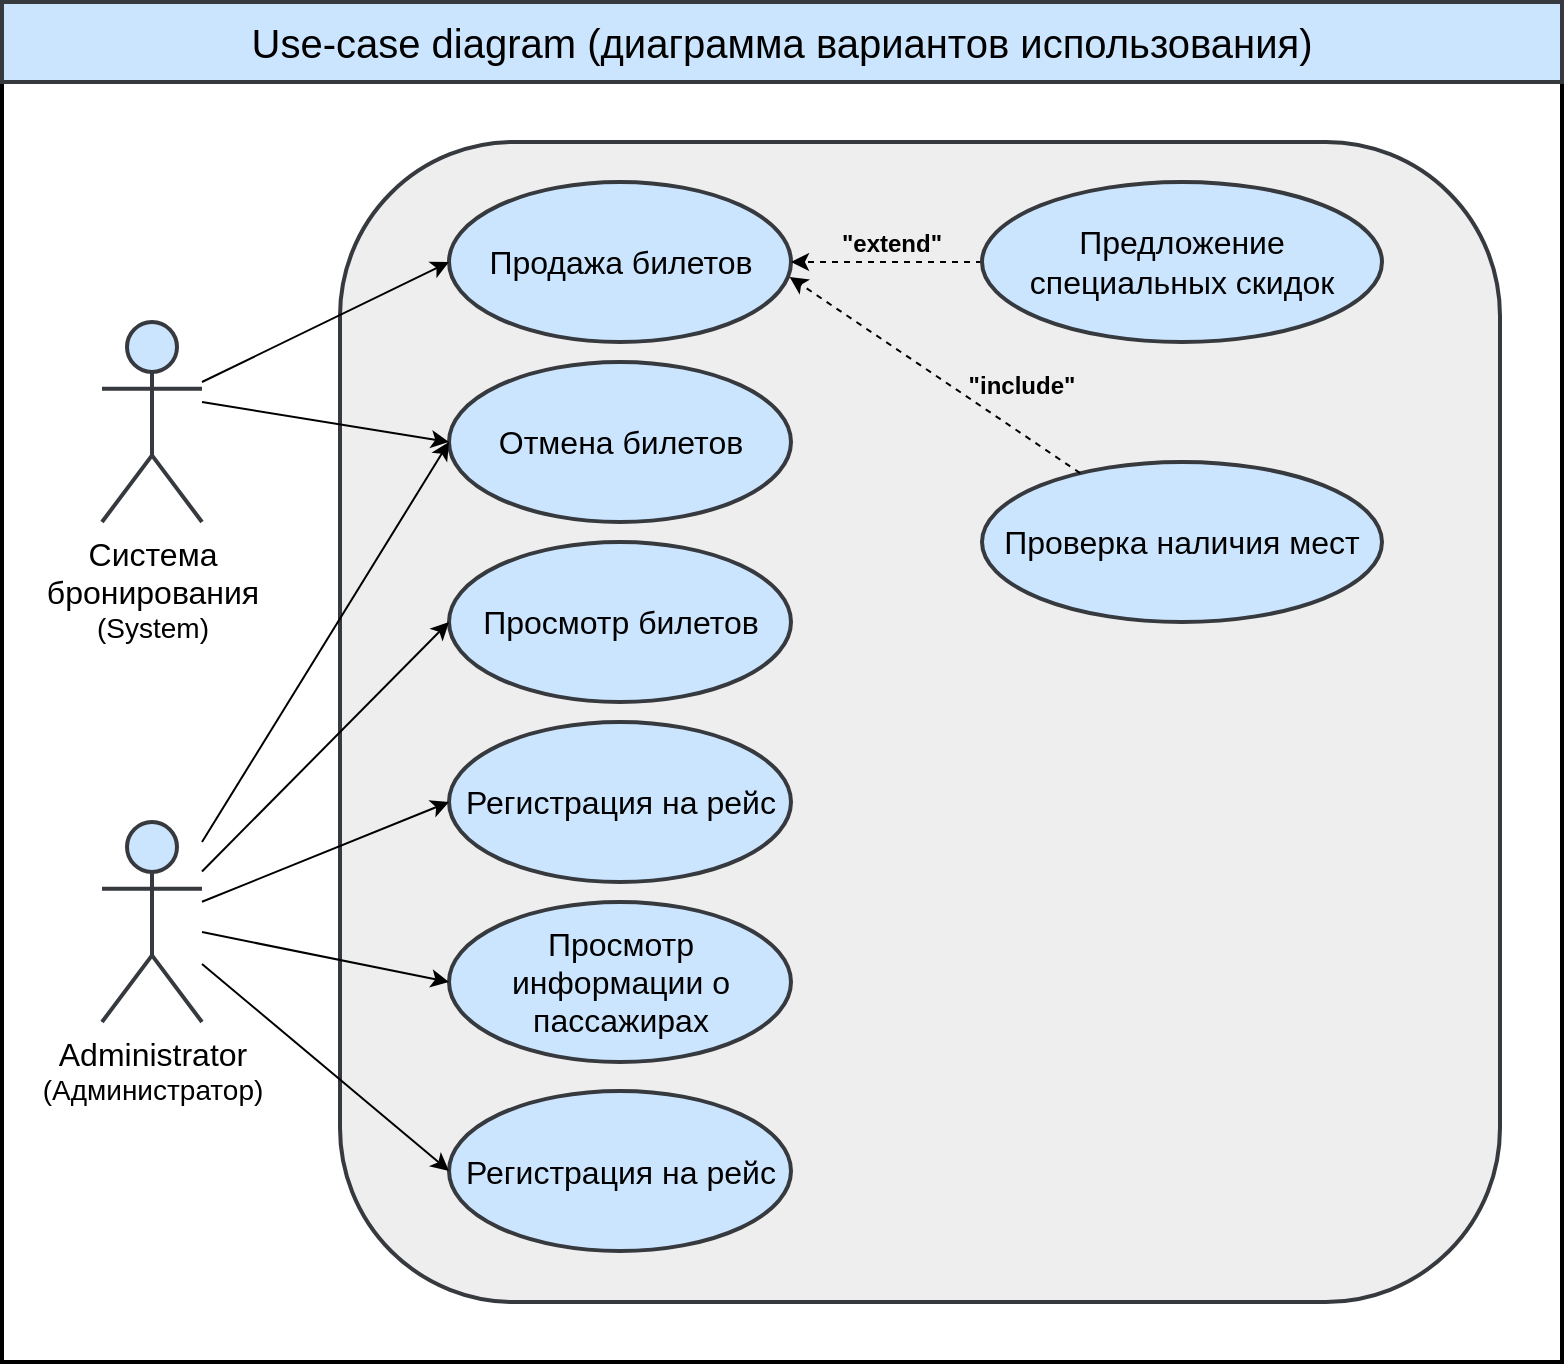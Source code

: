 <mxfile version="23.1.5" type="device">
  <diagram name="Use-case diagram" id="-hcLdymIl5YI1UWwQXHo">
    <mxGraphModel dx="2307" dy="866" grid="1" gridSize="10" guides="1" tooltips="1" connect="1" arrows="1" fold="1" page="1" pageScale="1" pageWidth="827" pageHeight="1169" math="0" shadow="0">
      <root>
        <mxCell id="0" />
        <mxCell id="1" parent="0" />
        <mxCell id="OODzUO_T71VTLAaAEDP0-20" value="" style="rounded=0;whiteSpace=wrap;html=1;fillColor=default;strokeWidth=2;movable=0;resizable=0;rotatable=0;deletable=0;editable=0;locked=1;connectable=0;" parent="1" vertex="1">
          <mxGeometry y="80" width="780" height="640" as="geometry" />
        </mxCell>
        <mxCell id="OODzUO_T71VTLAaAEDP0-21" value="" style="rounded=1;whiteSpace=wrap;html=1;strokeWidth=2;fillColor=#eeeeee;strokeColor=#36393d;" parent="1" vertex="1">
          <mxGeometry x="169" y="110" width="580" height="580" as="geometry" />
        </mxCell>
        <mxCell id="OODzUO_T71VTLAaAEDP0-1" value="&lt;font style=&quot;&quot;&gt;&lt;span style=&quot;font-size: 16px;&quot;&gt;Система &lt;br&gt;бронирования&lt;/span&gt;&lt;br style=&quot;border-color: var(--border-color);&quot;&gt;&lt;font style=&quot;font-size: 14px;&quot;&gt;(System)&lt;/font&gt;&lt;/font&gt;" style="shape=umlActor;verticalLabelPosition=bottom;verticalAlign=top;html=1;outlineConnect=0;fillColor=#cce5ff;strokeColor=#36393d;strokeWidth=2;" parent="1" vertex="1">
          <mxGeometry x="50" y="200" width="50" height="100" as="geometry" />
        </mxCell>
        <mxCell id="OODzUO_T71VTLAaAEDP0-4" value="&lt;font style=&quot;&quot;&gt;&lt;span style=&quot;font-size: 16px;&quot;&gt;Продажа билетов&lt;/span&gt;&lt;br&gt;&lt;/font&gt;" style="ellipse;whiteSpace=wrap;html=1;fillColor=#cce5ff;strokeColor=#36393d;strokeWidth=2;" parent="1" vertex="1">
          <mxGeometry x="223.5" y="130" width="171" height="80" as="geometry" />
        </mxCell>
        <mxCell id="OODzUO_T71VTLAaAEDP0-22" value="&lt;font style=&quot;font-size: 20px;&quot;&gt;Use-case diagram (диаграмма вариантов использования)&lt;/font&gt;" style="rounded=0;whiteSpace=wrap;html=1;fillColor=#cce5ff;strokeWidth=2;strokeColor=#36393d;" parent="1" vertex="1">
          <mxGeometry y="40" width="780" height="40" as="geometry" />
        </mxCell>
        <mxCell id="KhoYuqrmlgVew_wyf3ry-1" value="&lt;font style=&quot;&quot;&gt;&lt;span style=&quot;font-size: 16px;&quot;&gt;Administrator&lt;/span&gt;&lt;br style=&quot;border-color: var(--border-color);&quot;&gt;&lt;font style=&quot;font-size: 14px;&quot;&gt;(Администратор)&lt;/font&gt;&lt;/font&gt;" style="shape=umlActor;verticalLabelPosition=bottom;verticalAlign=top;html=1;outlineConnect=0;fillColor=#cce5ff;strokeColor=#36393d;strokeWidth=2;" parent="1" vertex="1">
          <mxGeometry x="50" y="450" width="50" height="100" as="geometry" />
        </mxCell>
        <mxCell id="KhoYuqrmlgVew_wyf3ry-2" value="&lt;font style=&quot;&quot;&gt;&lt;span style=&quot;font-size: 16px;&quot;&gt;Отмена билетов&lt;/span&gt;&lt;br&gt;&lt;/font&gt;" style="ellipse;whiteSpace=wrap;html=1;fillColor=#cce5ff;strokeColor=#36393d;strokeWidth=2;" parent="1" vertex="1">
          <mxGeometry x="223.5" y="220" width="171" height="80" as="geometry" />
        </mxCell>
        <mxCell id="KhoYuqrmlgVew_wyf3ry-3" value="&lt;font style=&quot;&quot;&gt;&lt;span style=&quot;font-size: 16px;&quot;&gt;Просмотр билетов&lt;/span&gt;&lt;br&gt;&lt;/font&gt;" style="ellipse;whiteSpace=wrap;html=1;fillColor=#cce5ff;strokeColor=#36393d;strokeWidth=2;" parent="1" vertex="1">
          <mxGeometry x="223.5" y="310" width="171" height="80" as="geometry" />
        </mxCell>
        <mxCell id="KhoYuqrmlgVew_wyf3ry-4" value="&lt;font style=&quot;&quot;&gt;&lt;span style=&quot;font-size: 16px;&quot;&gt;Регистрация на рейс&lt;/span&gt;&lt;br&gt;&lt;/font&gt;" style="ellipse;whiteSpace=wrap;html=1;fillColor=#cce5ff;strokeColor=#36393d;strokeWidth=2;" parent="1" vertex="1">
          <mxGeometry x="223.5" y="400" width="171" height="80" as="geometry" />
        </mxCell>
        <mxCell id="KhoYuqrmlgVew_wyf3ry-5" value="&lt;font style=&quot;&quot;&gt;&lt;span style=&quot;font-size: 16px;&quot;&gt;Просмотр информации о пассажирах&lt;/span&gt;&lt;br&gt;&lt;/font&gt;" style="ellipse;whiteSpace=wrap;html=1;fillColor=#cce5ff;strokeColor=#36393d;strokeWidth=2;" parent="1" vertex="1">
          <mxGeometry x="223.5" y="490" width="171" height="80" as="geometry" />
        </mxCell>
        <mxCell id="KhoYuqrmlgVew_wyf3ry-6" value="&lt;font style=&quot;&quot;&gt;&lt;span style=&quot;font-size: 16px;&quot;&gt;Регистрация на рейс&lt;/span&gt;&lt;br&gt;&lt;/font&gt;" style="ellipse;whiteSpace=wrap;html=1;fillColor=#cce5ff;strokeColor=#36393d;strokeWidth=2;" parent="1" vertex="1">
          <mxGeometry x="223.5" y="584.5" width="171" height="80" as="geometry" />
        </mxCell>
        <mxCell id="KhoYuqrmlgVew_wyf3ry-18" style="edgeStyle=orthogonalEdgeStyle;rounded=0;orthogonalLoop=1;jettySize=auto;html=1;entryX=1;entryY=0.5;entryDx=0;entryDy=0;dashed=1;" parent="1" source="KhoYuqrmlgVew_wyf3ry-7" target="OODzUO_T71VTLAaAEDP0-4" edge="1">
          <mxGeometry relative="1" as="geometry" />
        </mxCell>
        <mxCell id="KhoYuqrmlgVew_wyf3ry-7" value="&lt;font style=&quot;&quot;&gt;&lt;span style=&quot;font-size: 16px;&quot;&gt;Предложение специальных скидок&lt;/span&gt;&lt;br&gt;&lt;/font&gt;" style="ellipse;whiteSpace=wrap;html=1;fillColor=#cce5ff;strokeColor=#36393d;strokeWidth=2;" parent="1" vertex="1">
          <mxGeometry x="490" y="130" width="200" height="80" as="geometry" />
        </mxCell>
        <mxCell id="KhoYuqrmlgVew_wyf3ry-8" value="&lt;font style=&quot;&quot;&gt;&lt;span style=&quot;font-size: 16px;&quot;&gt;Проверка наличия мест&lt;/span&gt;&lt;br&gt;&lt;/font&gt;" style="ellipse;whiteSpace=wrap;html=1;fillColor=#cce5ff;strokeColor=#36393d;strokeWidth=2;" parent="1" vertex="1">
          <mxGeometry x="490" y="270" width="200" height="80" as="geometry" />
        </mxCell>
        <mxCell id="KhoYuqrmlgVew_wyf3ry-9" value="" style="endArrow=classic;html=1;rounded=0;entryX=0;entryY=0.5;entryDx=0;entryDy=0;" parent="1" target="OODzUO_T71VTLAaAEDP0-4" edge="1">
          <mxGeometry width="50" height="50" relative="1" as="geometry">
            <mxPoint x="100" y="230" as="sourcePoint" />
            <mxPoint x="410" y="320" as="targetPoint" />
          </mxGeometry>
        </mxCell>
        <mxCell id="KhoYuqrmlgVew_wyf3ry-11" value="" style="endArrow=classic;html=1;rounded=0;entryX=0;entryY=0.5;entryDx=0;entryDy=0;" parent="1" target="KhoYuqrmlgVew_wyf3ry-2" edge="1">
          <mxGeometry width="50" height="50" relative="1" as="geometry">
            <mxPoint x="100" y="240" as="sourcePoint" />
            <mxPoint x="223.5" y="408.5" as="targetPoint" />
          </mxGeometry>
        </mxCell>
        <mxCell id="KhoYuqrmlgVew_wyf3ry-13" value="" style="endArrow=classic;html=1;rounded=0;entryX=0;entryY=0.5;entryDx=0;entryDy=0;" parent="1" target="KhoYuqrmlgVew_wyf3ry-2" edge="1">
          <mxGeometry width="50" height="50" relative="1" as="geometry">
            <mxPoint x="100" y="460" as="sourcePoint" />
            <mxPoint x="237" y="195" as="targetPoint" />
          </mxGeometry>
        </mxCell>
        <mxCell id="KhoYuqrmlgVew_wyf3ry-14" value="" style="endArrow=classic;html=1;rounded=0;entryX=0;entryY=0.5;entryDx=0;entryDy=0;" parent="1" source="KhoYuqrmlgVew_wyf3ry-1" target="KhoYuqrmlgVew_wyf3ry-3" edge="1">
          <mxGeometry width="50" height="50" relative="1" as="geometry">
            <mxPoint x="130" y="500" as="sourcePoint" />
            <mxPoint x="234" y="270" as="targetPoint" />
          </mxGeometry>
        </mxCell>
        <mxCell id="KhoYuqrmlgVew_wyf3ry-15" value="" style="endArrow=classic;html=1;rounded=0;entryX=0;entryY=0.5;entryDx=0;entryDy=0;" parent="1" source="KhoYuqrmlgVew_wyf3ry-1" target="KhoYuqrmlgVew_wyf3ry-4" edge="1">
          <mxGeometry width="50" height="50" relative="1" as="geometry">
            <mxPoint x="140" y="510" as="sourcePoint" />
            <mxPoint x="234" y="360" as="targetPoint" />
          </mxGeometry>
        </mxCell>
        <mxCell id="KhoYuqrmlgVew_wyf3ry-16" value="" style="endArrow=classic;html=1;rounded=0;entryX=0;entryY=0.5;entryDx=0;entryDy=0;" parent="1" source="KhoYuqrmlgVew_wyf3ry-1" target="KhoYuqrmlgVew_wyf3ry-5" edge="1">
          <mxGeometry width="50" height="50" relative="1" as="geometry">
            <mxPoint x="150" y="520" as="sourcePoint" />
            <mxPoint x="234" y="450" as="targetPoint" />
          </mxGeometry>
        </mxCell>
        <mxCell id="KhoYuqrmlgVew_wyf3ry-17" value="" style="endArrow=classic;html=1;rounded=0;entryX=0;entryY=0.5;entryDx=0;entryDy=0;" parent="1" source="KhoYuqrmlgVew_wyf3ry-1" target="KhoYuqrmlgVew_wyf3ry-6" edge="1">
          <mxGeometry width="50" height="50" relative="1" as="geometry">
            <mxPoint x="160" y="530" as="sourcePoint" />
            <mxPoint x="234" y="540" as="targetPoint" />
          </mxGeometry>
        </mxCell>
        <mxCell id="KhoYuqrmlgVew_wyf3ry-19" style="rounded=0;orthogonalLoop=1;jettySize=auto;html=1;entryX=0.996;entryY=0.593;entryDx=0;entryDy=0;entryPerimeter=0;dashed=1;" parent="1" source="KhoYuqrmlgVew_wyf3ry-8" target="OODzUO_T71VTLAaAEDP0-4" edge="1">
          <mxGeometry relative="1" as="geometry" />
        </mxCell>
        <mxCell id="KhoYuqrmlgVew_wyf3ry-22" value="&lt;b&gt;&quot;extend&quot;&lt;/b&gt;" style="text;html=1;align=center;verticalAlign=middle;whiteSpace=wrap;rounded=0;" parent="1" vertex="1">
          <mxGeometry x="415" y="146" width="60" height="30" as="geometry" />
        </mxCell>
        <mxCell id="KhoYuqrmlgVew_wyf3ry-23" value="&lt;b&gt;&quot;include&quot;&lt;/b&gt;" style="text;html=1;align=center;verticalAlign=middle;whiteSpace=wrap;rounded=0;" parent="1" vertex="1">
          <mxGeometry x="480" y="217" width="60" height="30" as="geometry" />
        </mxCell>
      </root>
    </mxGraphModel>
  </diagram>
</mxfile>
